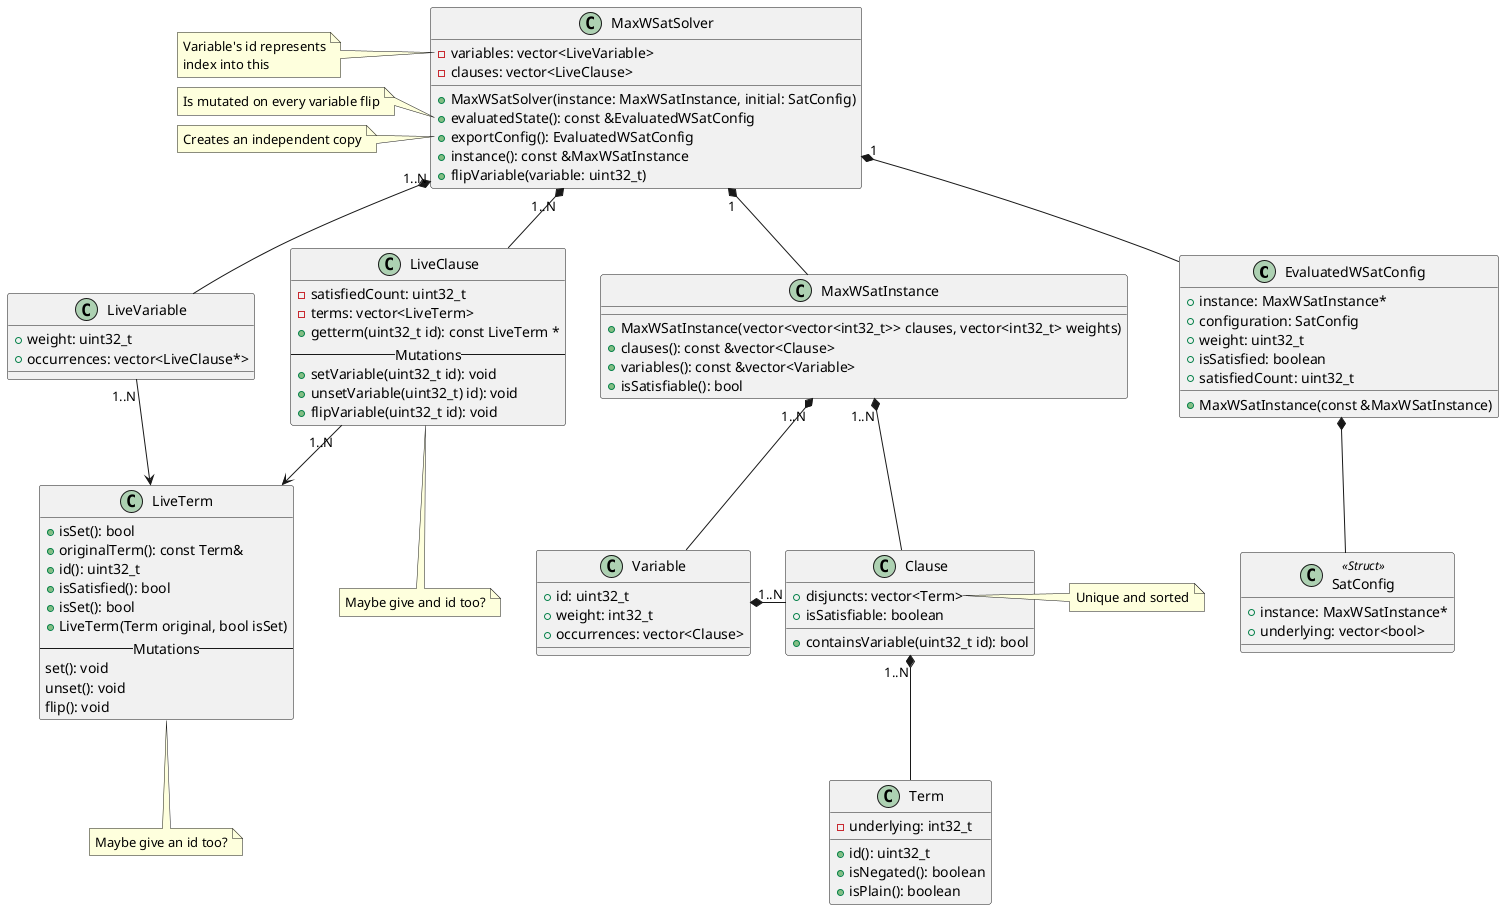 @startuml

' ===================== Config =====================

class EvaluatedWSatConfig {
  + MaxWSatInstance(const &MaxWSatInstance)
  + instance: MaxWSatInstance*
  + configuration: SatConfig
  + weight: uint32_t
  + isSatisfied: boolean
  + satisfiedCount: uint32_t
}
EvaluatedWSatConfig *-- SatConfig

class SatConfig <<Struct>> {
  + instance: MaxWSatInstance*
  + underlying: vector<bool>
}

' ===================== Solver =====================

class MaxWSatSolver {
  - variables: vector<LiveVariable>
  - clauses: vector<LiveClause>
  + MaxWSatSolver(instance: MaxWSatInstance, initial: SatConfig)
  + evaluatedState(): const &EvaluatedWSatConfig
  + exportConfig(): EvaluatedWSatConfig
  + instance(): const &MaxWSatInstance
  + flipVariable(variable: uint32_t)
}
MaxWSatSolver "1" *-- MaxWSatInstance
MaxWSatSolver "1" *-- EvaluatedWSatConfig
MaxWSatSolver "1..N" *-- LiveClause
MaxWSatSolver "1..N" *-- LiveVariable
note left of MaxWSatSolver::"variables: vector<LiveVariable>"
  Variable's id represents
  index into this
end note
note left of MaxWSatSolver::"evaluatedState(): const &EvaluatedWSatConfig"
  Is mutated on every variable flip
end note
note left of MaxWSatSolver::"exportConfig(): EvaluatedWSatConfig"
  Creates an independent copy
end note


' ===================== Live Data =====================

class LiveClause {
  - satisfiedCount: uint32_t
  - terms: vector<LiveTerm>
  + getterm(uint32_t id): const LiveTerm *
  -- Mutations --
  + setVariable(uint32_t id): void
  + unsetVariable(uint32_t) id): void
  + flipVariable(uint32_t id): void
}
LiveClause "1..N" --> LiveTerm
note bottom of LiveClause
  Maybe give and id too?
end note

class LiveVariable {
  + weight: uint32_t
  + occurrences: vector<LiveClause*>
}
LiveVariable "1..N" --> LiveTerm

class LiveTerm {
  + isSet(): bool
  + originalTerm(): const Term&
  + id(): uint32_t
  + isSatisfied(): bool
  + isSet(): bool
  + LiveTerm(Term original, bool isSet)
  -- Mutations --
  set(): void
  unset(): void
  flip(): void
}
note bottom of LiveTerm
  Maybe give an id too?
end note

' ===================== Instance =====================

class MaxWSatInstance {
  + MaxWSatInstance(vector<vector<int32_t>> clauses, vector<int32_t> weights)
  + clauses(): const &vector<Clause>
  + variables(): const &vector<Variable>
  + isSatisfiable(): bool
}
MaxWSatInstance "1..N" *-- Clause
MaxWSatInstance "1..N" *-- Variable
note left of MaxWSatInstance::"clauses: vector<Clause>"
  Throws in constructor
  if any class is unsatisfiable
end note

class Clause {
  + disjuncts: vector<Term>
  + isSatisfiable: boolean
  + containsVariable(uint32_t id): bool
}
note right of Clause::"disjuncts: vector<Term>"
  Unique and sorted
end note

Clause "1..N" *-- Term
class Term {
  - underlying: int32_t
  + id(): uint32_t
  + isNegated(): boolean
  + isPlain(): boolean
}
note left of Term::"id: uint32_t"
  <color:green>return</color> abs(underlying)
end note

note left of Term::"isNegated(): boolean"
  <color:green>return</color> underlying < 0
end note

note left of Term::"isPlain(): boolean"
  <color:green>return</color> underlying > 0
end note

class Variable {
  + id: uint32_t
  + weight: int32_t
  + occurrences: vector<Clause>
}
Variable "1..N" *- Clause

@enduml